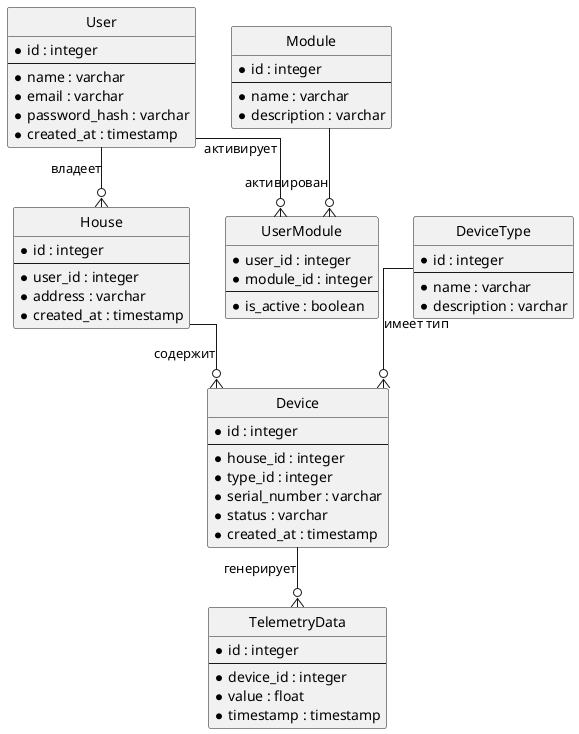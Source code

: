 @startuml
hide circle
skinparam linetype ortho

entity User {
  *id : integer
  --
  *name : varchar
  *email : varchar
  *password_hash : varchar
  *created_at : timestamp
}

entity House {
  *id : integer
  --
  *user_id : integer
  *address : varchar
  *created_at : timestamp
}

entity DeviceType {
  *id : integer
  --
  *name : varchar
  *description : varchar
}

entity Device {
  *id : integer
  --
  *house_id : integer
  *type_id : integer
  *serial_number : varchar
  *status : varchar
  *created_at : timestamp
}

entity TelemetryData {
  *id : integer
  --
  *device_id : integer
  *value : float
  *timestamp : timestamp
}

entity Module {
  *id : integer
  --
  *name : varchar
  *description : varchar
}

entity UserModule {
  *user_id : integer
  *module_id : integer
  --
  *is_active : boolean
}

' Связи
User --o{ House : "владеет"
House --o{ Device : "содержит"
DeviceType--o{ Device : "имеет тип"
Device --o{ TelemetryData : "генерирует"
User --o{ UserModule : "активирует"
Module --o{ UserModule : "активирован"

@enduml